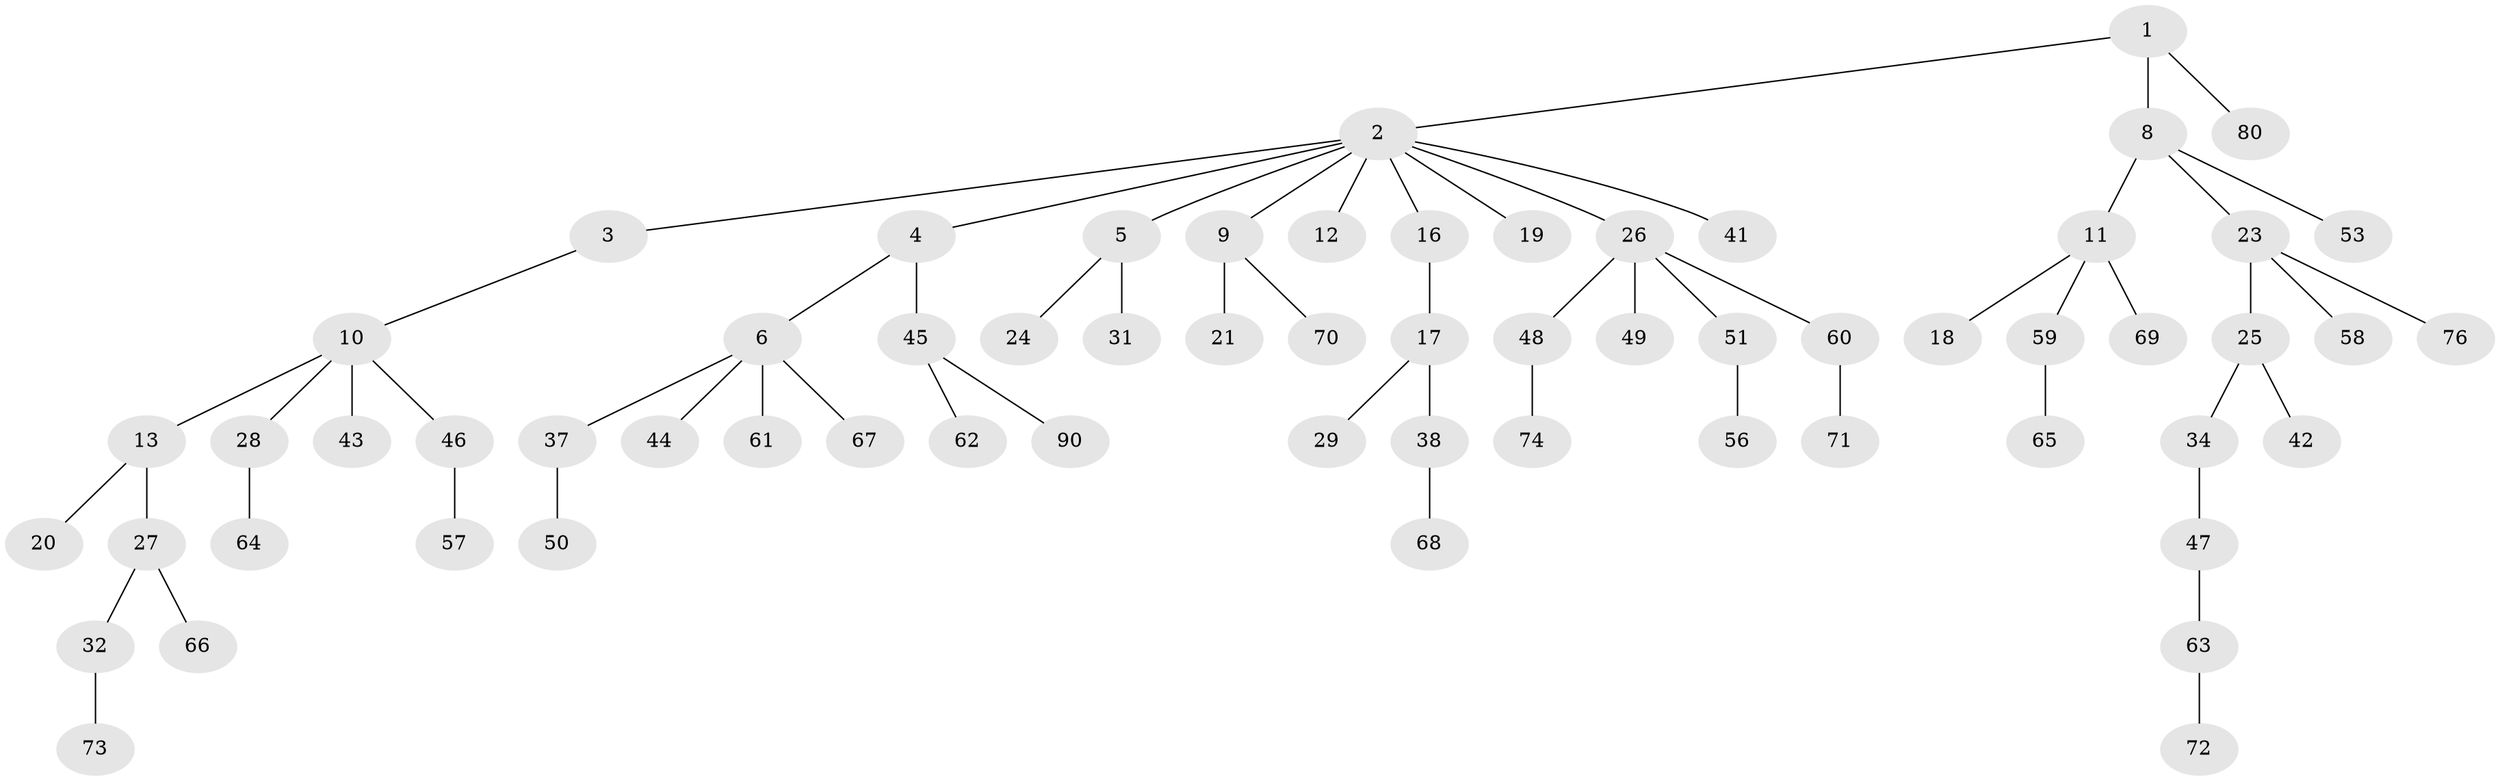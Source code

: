 // original degree distribution, {3: 0.11214953271028037, 10: 0.009345794392523364, 2: 0.27102803738317754, 6: 0.018691588785046728, 4: 0.06542056074766354, 5: 0.028037383177570093, 1: 0.4953271028037383}
// Generated by graph-tools (version 1.1) at 2025/19/03/04/25 18:19:22]
// undirected, 64 vertices, 63 edges
graph export_dot {
graph [start="1"]
  node [color=gray90,style=filled];
  1;
  2;
  3;
  4 [super="+7"];
  5;
  6 [super="+33"];
  8;
  9 [super="+15+22+14"];
  10;
  11;
  12;
  13;
  16 [super="+91"];
  17;
  18 [super="+78+97"];
  19;
  20;
  21;
  23;
  24;
  25 [super="+55"];
  26 [super="+81+40+36"];
  27 [super="+84"];
  28;
  29 [super="+75+107"];
  31;
  32;
  34;
  37;
  38 [super="+52"];
  41 [super="+83+54"];
  42;
  43 [super="+93+92"];
  44;
  45;
  46;
  47;
  48;
  49;
  50;
  51 [super="+89+102+79"];
  53;
  56;
  57;
  58 [super="+104+85"];
  59;
  60;
  61;
  62;
  63;
  64;
  65 [super="+88"];
  66;
  67;
  68 [super="+87"];
  69;
  70 [super="+77"];
  71;
  72 [super="+95"];
  73 [super="+105"];
  74;
  76;
  80;
  90 [super="+100"];
  1 -- 2;
  1 -- 8;
  1 -- 80;
  2 -- 3;
  2 -- 4;
  2 -- 5;
  2 -- 9;
  2 -- 12;
  2 -- 16;
  2 -- 19;
  2 -- 26;
  2 -- 41;
  3 -- 10;
  4 -- 6;
  4 -- 45;
  5 -- 24;
  5 -- 31;
  6 -- 37;
  6 -- 44;
  6 -- 61;
  6 -- 67;
  8 -- 11;
  8 -- 23;
  8 -- 53;
  9 -- 70;
  9 -- 21;
  10 -- 13;
  10 -- 28;
  10 -- 43;
  10 -- 46;
  11 -- 18;
  11 -- 59;
  11 -- 69;
  13 -- 20;
  13 -- 27;
  16 -- 17;
  17 -- 29;
  17 -- 38;
  23 -- 25;
  23 -- 58;
  23 -- 76;
  25 -- 34;
  25 -- 42;
  26 -- 51;
  26 -- 48;
  26 -- 49;
  26 -- 60;
  27 -- 32;
  27 -- 66;
  28 -- 64;
  32 -- 73;
  34 -- 47;
  37 -- 50;
  38 -- 68;
  45 -- 62;
  45 -- 90;
  46 -- 57;
  47 -- 63;
  48 -- 74;
  51 -- 56;
  59 -- 65;
  60 -- 71;
  63 -- 72;
}
